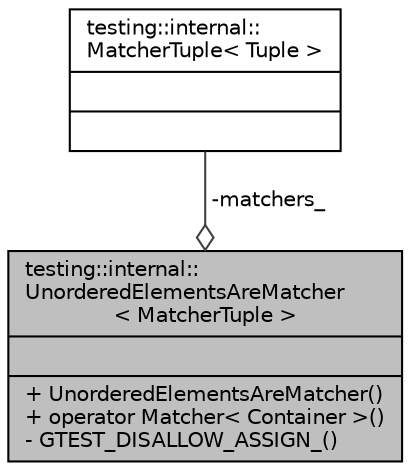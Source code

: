 digraph "testing::internal::UnorderedElementsAreMatcher&lt; MatcherTuple &gt;"
{
  edge [fontname="Helvetica",fontsize="10",labelfontname="Helvetica",labelfontsize="10"];
  node [fontname="Helvetica",fontsize="10",shape=record];
  Node1 [label="{testing::internal::\lUnorderedElementsAreMatcher\l\< MatcherTuple \>\n||+ UnorderedElementsAreMatcher()\l+ operator Matcher\< Container \>()\l- GTEST_DISALLOW_ASSIGN_()\l}",height=0.2,width=0.4,color="black", fillcolor="grey75", style="filled", fontcolor="black"];
  Node2 -> Node1 [color="grey25",fontsize="10",style="solid",label=" -matchers_" ,arrowhead="odiamond",fontname="Helvetica"];
  Node2 [label="{testing::internal::\lMatcherTuple\< Tuple \>\n||}",height=0.2,width=0.4,color="black", fillcolor="white", style="filled",URL="$db/dff/structtesting_1_1internal_1_1_matcher_tuple.html"];
}
